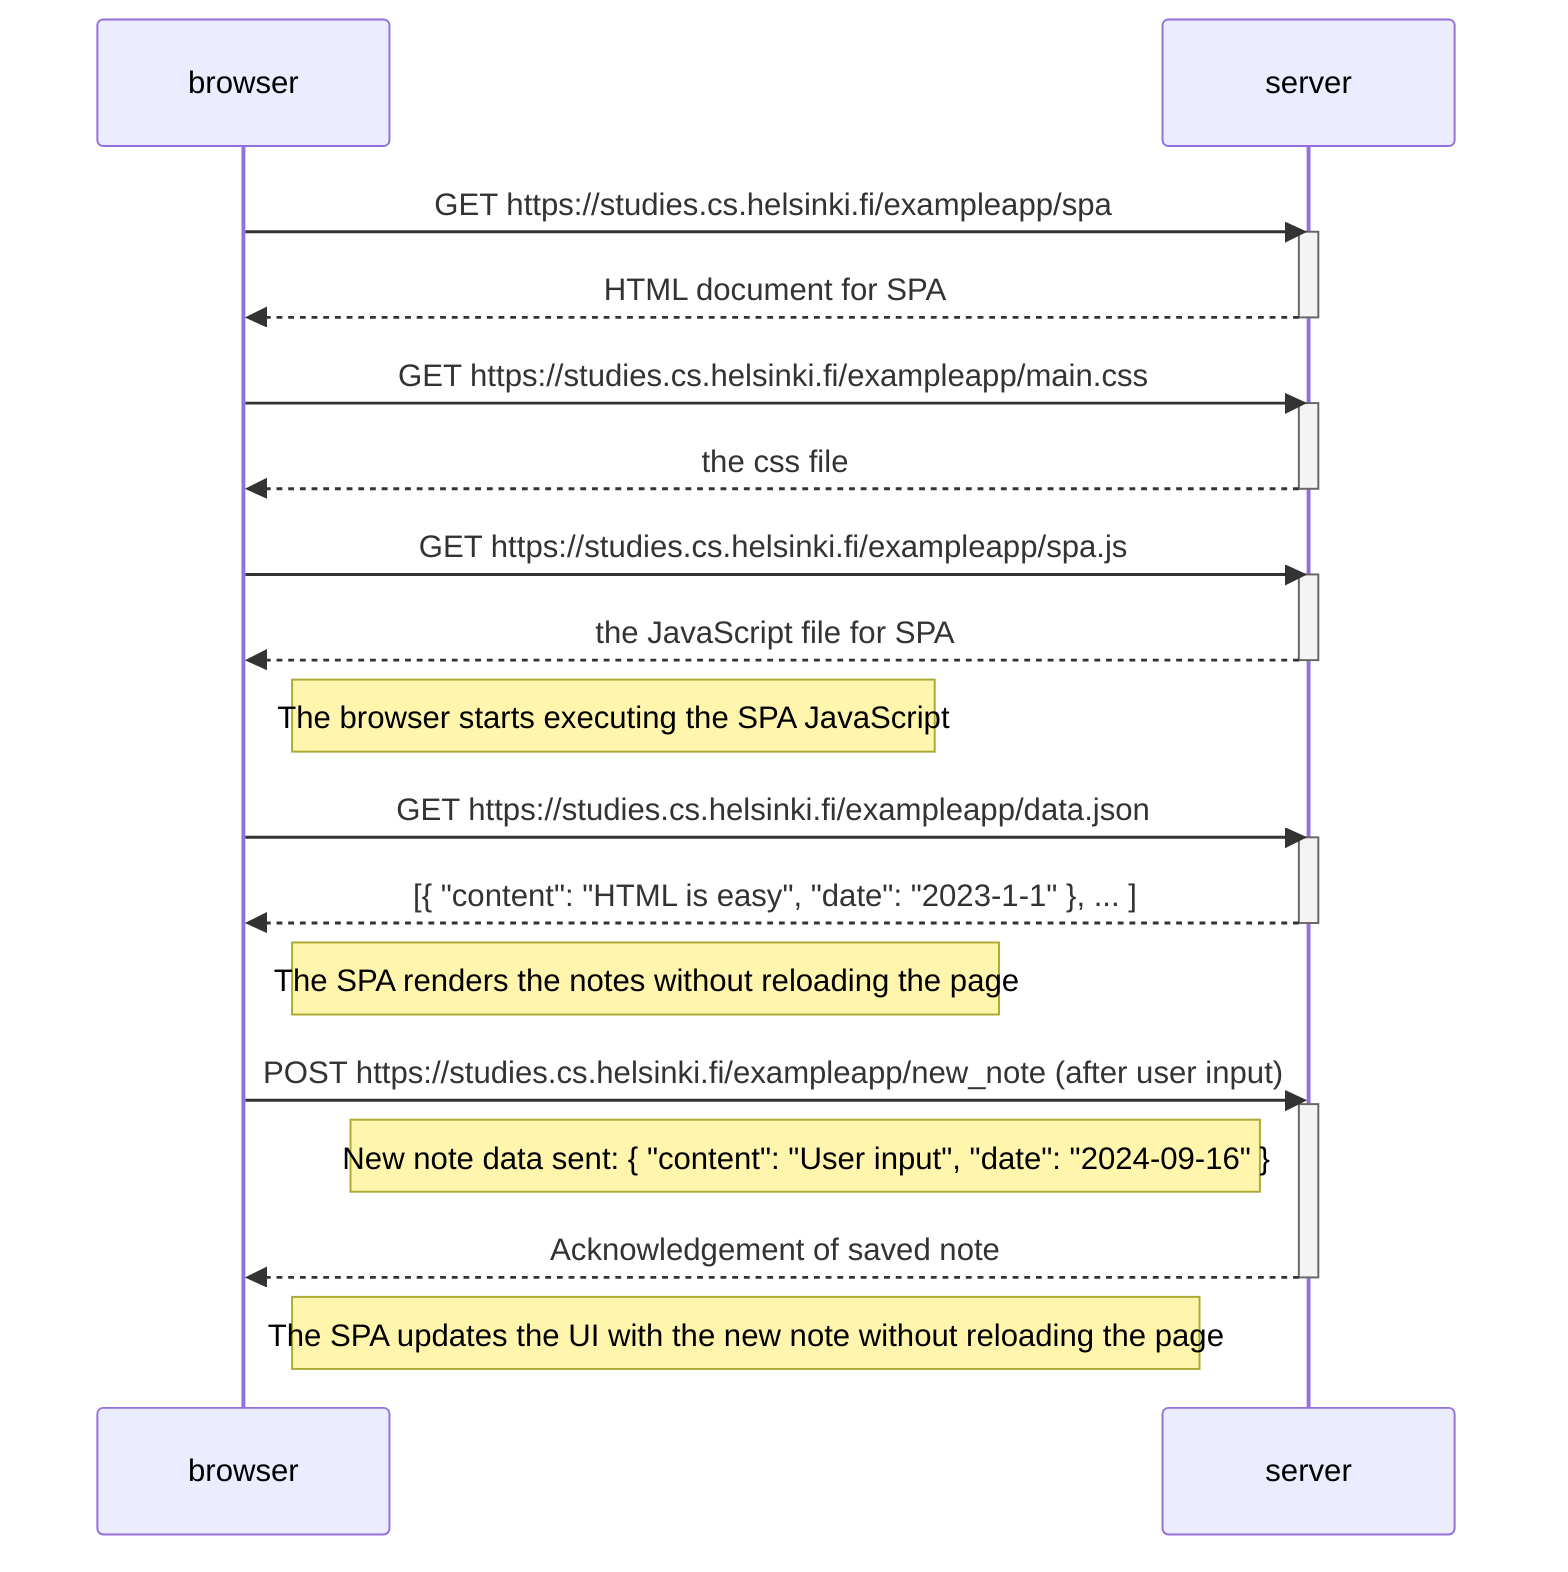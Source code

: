 sequenceDiagram
    participant browser
    participant server

    browser->>server: GET https://studies.cs.helsinki.fi/exampleapp/spa
    activate server
    server-->>browser: HTML document for SPA
    deactivate server

    browser->>server: GET https://studies.cs.helsinki.fi/exampleapp/main.css
    activate server
    server-->>browser: the css file
    deactivate server

    browser->>server: GET https://studies.cs.helsinki.fi/exampleapp/spa.js
    activate server
    server-->>browser: the JavaScript file for SPA
    deactivate server

    Note right of browser: The browser starts executing the SPA JavaScript

    browser->>server: GET https://studies.cs.helsinki.fi/exampleapp/data.json
    activate server
    server-->>browser: [{ "content": "HTML is easy", "date": "2023-1-1" }, ... ]
    deactivate server

    Note right of browser: The SPA renders the notes without reloading the page

    browser->>server: POST https://studies.cs.helsinki.fi/exampleapp/new_note (after user input)
    activate server
    Note left of server: New note data sent: { "content": "User input", "date": "2024-09-16" }
    server-->>browser: Acknowledgement of saved note
    deactivate server

    Note right of browser: The SPA updates the UI with the new note without reloading the page